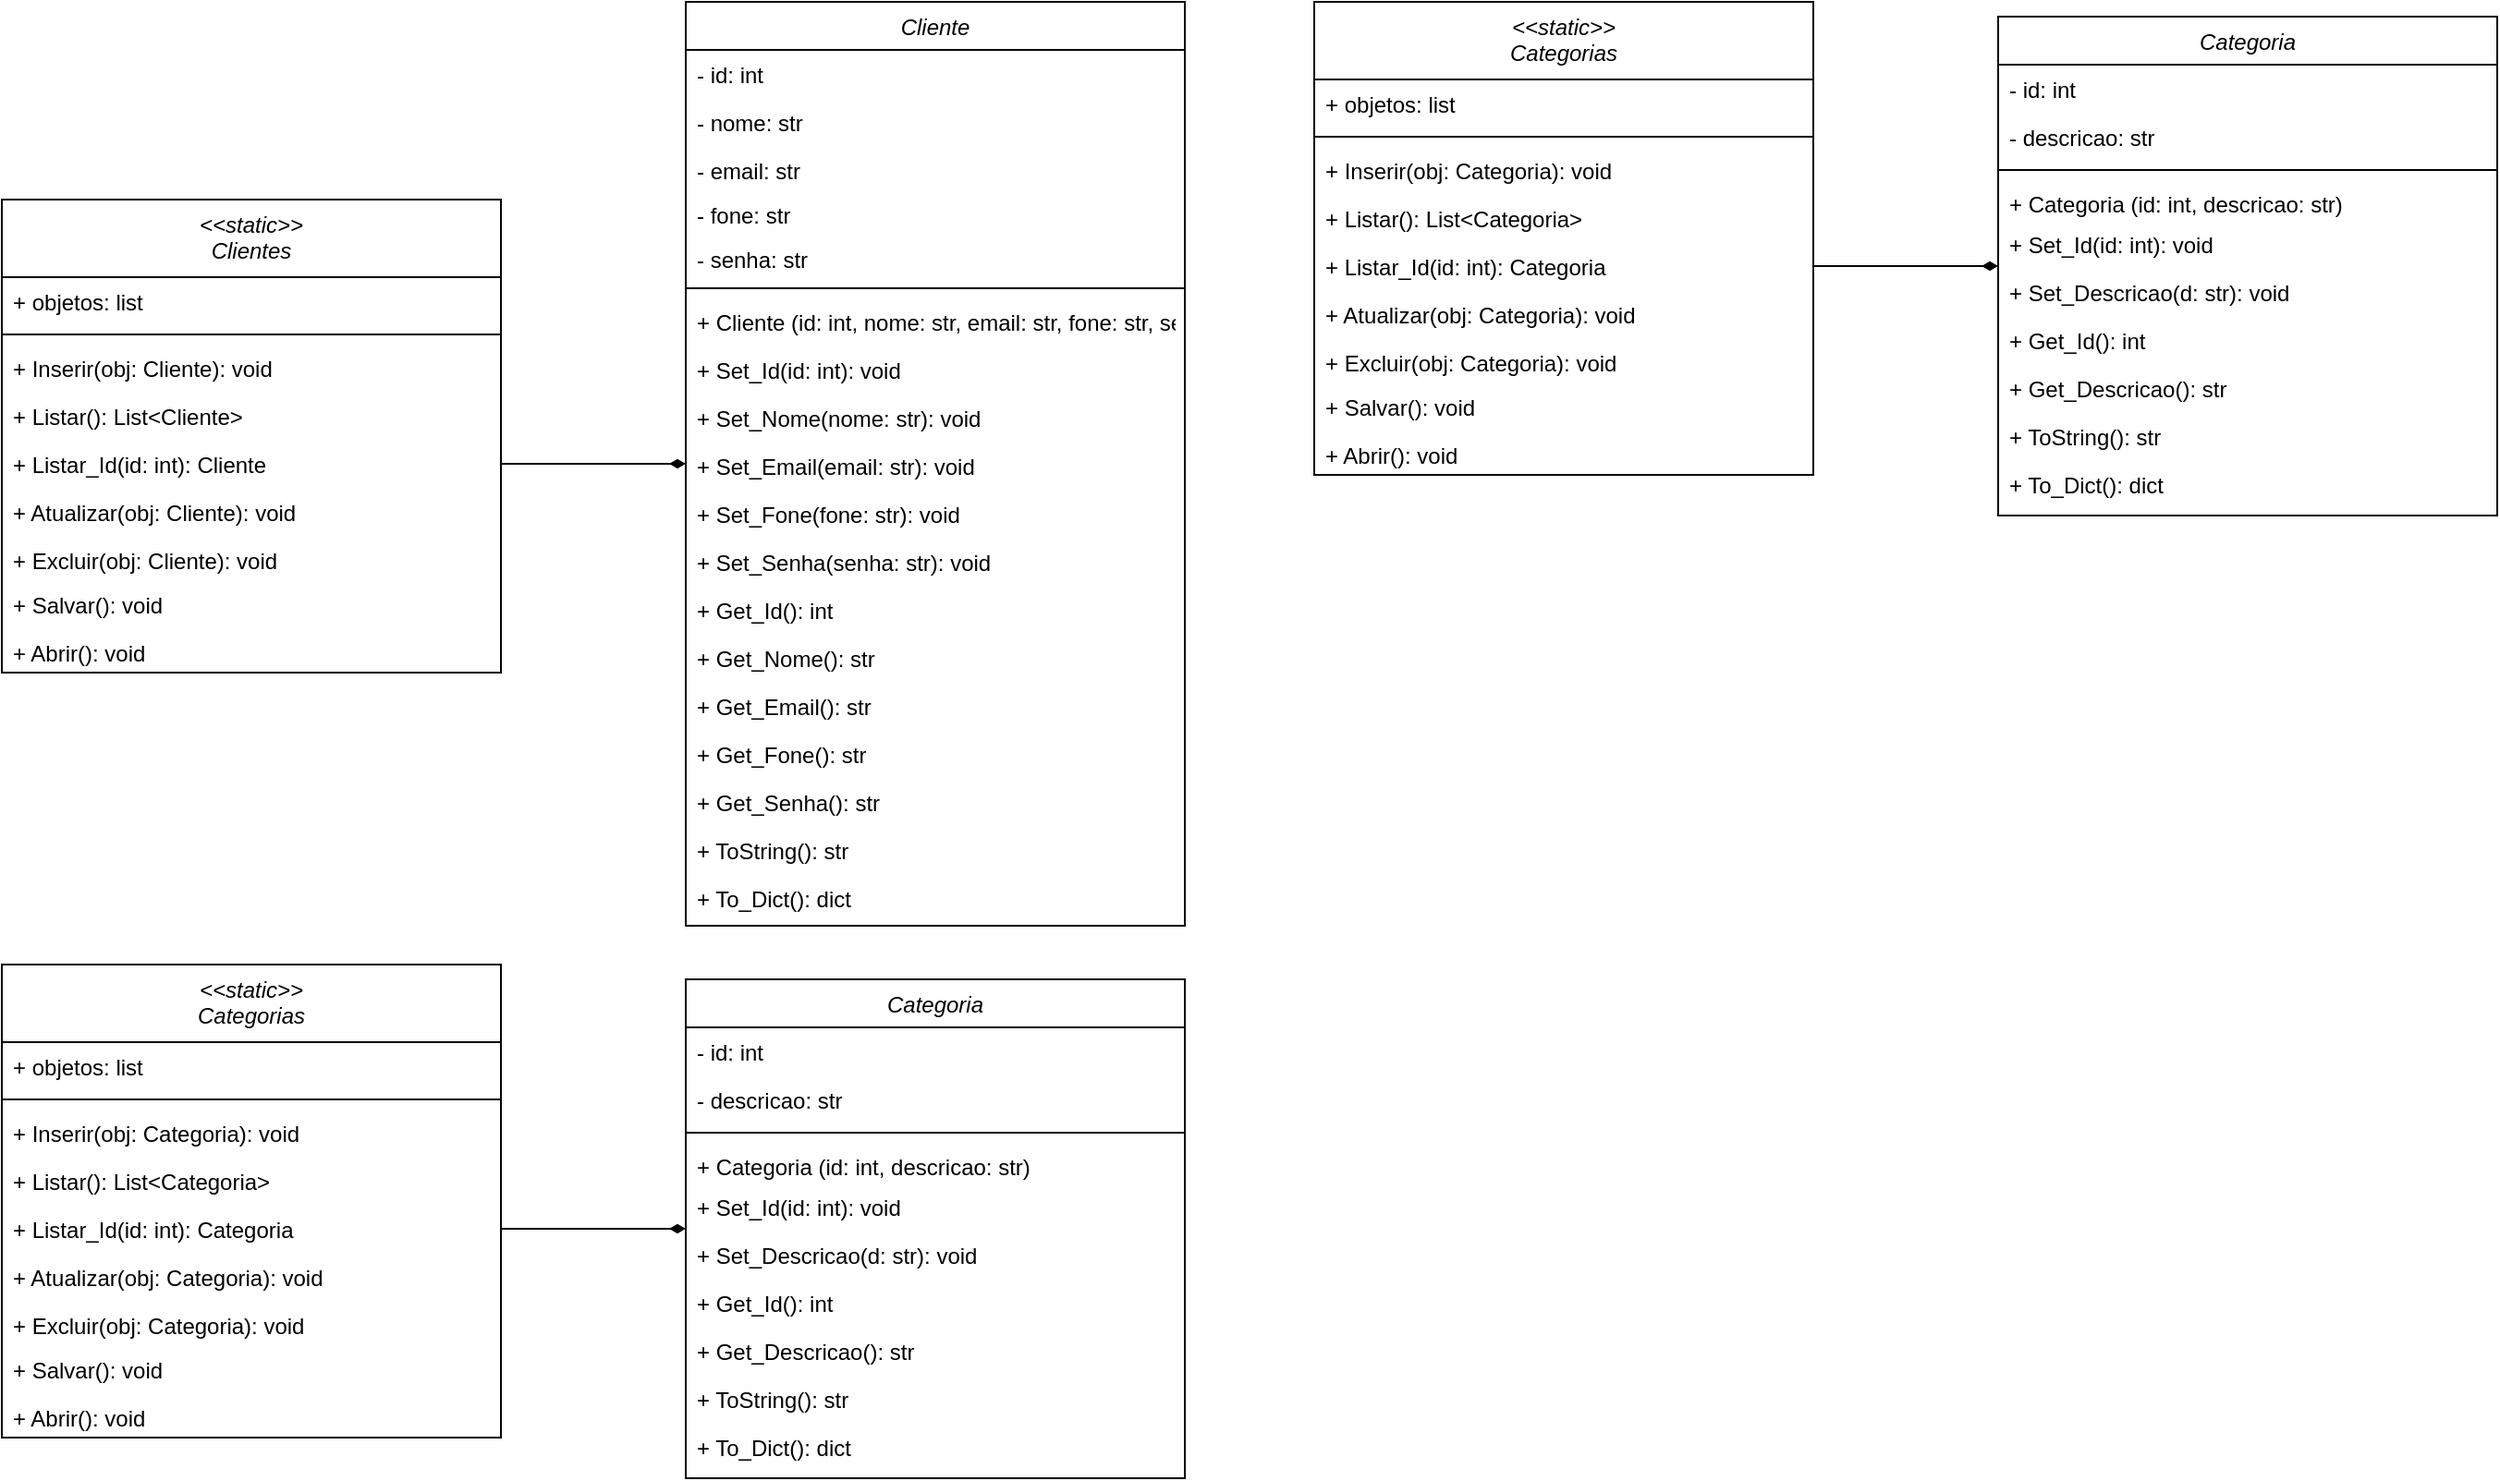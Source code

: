 <mxfile version="25.0.3">
  <diagram id="C5RBs43oDa-KdzZeNtuy" name="Page-1">
    <mxGraphModel dx="1434" dy="785" grid="1" gridSize="10" guides="1" tooltips="1" connect="1" arrows="1" fold="1" page="1" pageScale="1" pageWidth="827" pageHeight="1169" math="0" shadow="0">
      <root>
        <mxCell id="WIyWlLk6GJQsqaUBKTNV-0" />
        <mxCell id="WIyWlLk6GJQsqaUBKTNV-1" parent="WIyWlLk6GJQsqaUBKTNV-0" />
        <mxCell id="zkfFHV4jXpPFQw0GAbJ--0" value="Cliente" style="swimlane;fontStyle=2;align=center;verticalAlign=top;childLayout=stackLayout;horizontal=1;startSize=26;horizontalStack=0;resizeParent=1;resizeLast=0;collapsible=1;marginBottom=0;rounded=0;shadow=0;strokeWidth=1;" parent="WIyWlLk6GJQsqaUBKTNV-1" vertex="1">
          <mxGeometry x="430" y="39" width="270" height="500" as="geometry">
            <mxRectangle x="230" y="140" width="160" height="26" as="alternateBounds" />
          </mxGeometry>
        </mxCell>
        <mxCell id="zkfFHV4jXpPFQw0GAbJ--1" value="- id: int" style="text;align=left;verticalAlign=top;spacingLeft=4;spacingRight=4;overflow=hidden;rotatable=0;points=[[0,0.5],[1,0.5]];portConstraint=eastwest;" parent="zkfFHV4jXpPFQw0GAbJ--0" vertex="1">
          <mxGeometry y="26" width="270" height="26" as="geometry" />
        </mxCell>
        <mxCell id="zkfFHV4jXpPFQw0GAbJ--2" value="- nome: str" style="text;align=left;verticalAlign=top;spacingLeft=4;spacingRight=4;overflow=hidden;rotatable=0;points=[[0,0.5],[1,0.5]];portConstraint=eastwest;rounded=0;shadow=0;html=0;" parent="zkfFHV4jXpPFQw0GAbJ--0" vertex="1">
          <mxGeometry y="52" width="270" height="26" as="geometry" />
        </mxCell>
        <mxCell id="zkfFHV4jXpPFQw0GAbJ--3" value="- email: str" style="text;align=left;verticalAlign=top;spacingLeft=4;spacingRight=4;overflow=hidden;rotatable=0;points=[[0,0.5],[1,0.5]];portConstraint=eastwest;rounded=0;shadow=0;html=0;" parent="zkfFHV4jXpPFQw0GAbJ--0" vertex="1">
          <mxGeometry y="78" width="270" height="24" as="geometry" />
        </mxCell>
        <mxCell id="JbixFuZtRlt0vlySyDat-0" value="- fone: str" style="text;align=left;verticalAlign=top;spacingLeft=4;spacingRight=4;overflow=hidden;rotatable=0;points=[[0,0.5],[1,0.5]];portConstraint=eastwest;rounded=0;shadow=0;html=0;" vertex="1" parent="zkfFHV4jXpPFQw0GAbJ--0">
          <mxGeometry y="102" width="270" height="24" as="geometry" />
        </mxCell>
        <mxCell id="JbixFuZtRlt0vlySyDat-1" value="- senha: str" style="text;align=left;verticalAlign=top;spacingLeft=4;spacingRight=4;overflow=hidden;rotatable=0;points=[[0,0.5],[1,0.5]];portConstraint=eastwest;rounded=0;shadow=0;html=0;" vertex="1" parent="zkfFHV4jXpPFQw0GAbJ--0">
          <mxGeometry y="126" width="270" height="24" as="geometry" />
        </mxCell>
        <mxCell id="zkfFHV4jXpPFQw0GAbJ--4" value="" style="line;html=1;strokeWidth=1;align=left;verticalAlign=middle;spacingTop=-1;spacingLeft=3;spacingRight=3;rotatable=0;labelPosition=right;points=[];portConstraint=eastwest;" parent="zkfFHV4jXpPFQw0GAbJ--0" vertex="1">
          <mxGeometry y="150" width="270" height="10" as="geometry" />
        </mxCell>
        <mxCell id="JbixFuZtRlt0vlySyDat-2" value="+ Cliente (id: int, nome: str, email: str, fone: str, senha: str)" style="text;align=left;verticalAlign=top;spacingLeft=4;spacingRight=4;overflow=hidden;rotatable=0;points=[[0,0.5],[1,0.5]];portConstraint=eastwest;" vertex="1" parent="zkfFHV4jXpPFQw0GAbJ--0">
          <mxGeometry y="160" width="270" height="26" as="geometry" />
        </mxCell>
        <mxCell id="JbixFuZtRlt0vlySyDat-3" value="+ Set_Id(id: int): void" style="text;align=left;verticalAlign=top;spacingLeft=4;spacingRight=4;overflow=hidden;rotatable=0;points=[[0,0.5],[1,0.5]];portConstraint=eastwest;" vertex="1" parent="zkfFHV4jXpPFQw0GAbJ--0">
          <mxGeometry y="186" width="270" height="26" as="geometry" />
        </mxCell>
        <mxCell id="JbixFuZtRlt0vlySyDat-4" value="+ Set_Nome(nome: str): void" style="text;align=left;verticalAlign=top;spacingLeft=4;spacingRight=4;overflow=hidden;rotatable=0;points=[[0,0.5],[1,0.5]];portConstraint=eastwest;" vertex="1" parent="zkfFHV4jXpPFQw0GAbJ--0">
          <mxGeometry y="212" width="270" height="26" as="geometry" />
        </mxCell>
        <mxCell id="JbixFuZtRlt0vlySyDat-5" value="+ Set_Email(email: str): void" style="text;align=left;verticalAlign=top;spacingLeft=4;spacingRight=4;overflow=hidden;rotatable=0;points=[[0,0.5],[1,0.5]];portConstraint=eastwest;" vertex="1" parent="zkfFHV4jXpPFQw0GAbJ--0">
          <mxGeometry y="238" width="270" height="26" as="geometry" />
        </mxCell>
        <mxCell id="JbixFuZtRlt0vlySyDat-6" value="+ Set_Fone(fone: str): void" style="text;align=left;verticalAlign=top;spacingLeft=4;spacingRight=4;overflow=hidden;rotatable=0;points=[[0,0.5],[1,0.5]];portConstraint=eastwest;" vertex="1" parent="zkfFHV4jXpPFQw0GAbJ--0">
          <mxGeometry y="264" width="270" height="26" as="geometry" />
        </mxCell>
        <mxCell id="JbixFuZtRlt0vlySyDat-7" value="+ Set_Senha(senha: str): void" style="text;align=left;verticalAlign=top;spacingLeft=4;spacingRight=4;overflow=hidden;rotatable=0;points=[[0,0.5],[1,0.5]];portConstraint=eastwest;" vertex="1" parent="zkfFHV4jXpPFQw0GAbJ--0">
          <mxGeometry y="290" width="270" height="26" as="geometry" />
        </mxCell>
        <mxCell id="JbixFuZtRlt0vlySyDat-8" value="+ Get_Id(): int" style="text;align=left;verticalAlign=top;spacingLeft=4;spacingRight=4;overflow=hidden;rotatable=0;points=[[0,0.5],[1,0.5]];portConstraint=eastwest;" vertex="1" parent="zkfFHV4jXpPFQw0GAbJ--0">
          <mxGeometry y="316" width="270" height="26" as="geometry" />
        </mxCell>
        <mxCell id="JbixFuZtRlt0vlySyDat-9" value="+ Get_Nome(): str" style="text;align=left;verticalAlign=top;spacingLeft=4;spacingRight=4;overflow=hidden;rotatable=0;points=[[0,0.5],[1,0.5]];portConstraint=eastwest;" vertex="1" parent="zkfFHV4jXpPFQw0GAbJ--0">
          <mxGeometry y="342" width="270" height="26" as="geometry" />
        </mxCell>
        <mxCell id="JbixFuZtRlt0vlySyDat-10" value="+ Get_Email(): str" style="text;align=left;verticalAlign=top;spacingLeft=4;spacingRight=4;overflow=hidden;rotatable=0;points=[[0,0.5],[1,0.5]];portConstraint=eastwest;" vertex="1" parent="zkfFHV4jXpPFQw0GAbJ--0">
          <mxGeometry y="368" width="270" height="26" as="geometry" />
        </mxCell>
        <mxCell id="JbixFuZtRlt0vlySyDat-11" value="+ Get_Fone(): str" style="text;align=left;verticalAlign=top;spacingLeft=4;spacingRight=4;overflow=hidden;rotatable=0;points=[[0,0.5],[1,0.5]];portConstraint=eastwest;" vertex="1" parent="zkfFHV4jXpPFQw0GAbJ--0">
          <mxGeometry y="394" width="270" height="26" as="geometry" />
        </mxCell>
        <mxCell id="JbixFuZtRlt0vlySyDat-12" value="+ Get_Senha(): str" style="text;align=left;verticalAlign=top;spacingLeft=4;spacingRight=4;overflow=hidden;rotatable=0;points=[[0,0.5],[1,0.5]];portConstraint=eastwest;" vertex="1" parent="zkfFHV4jXpPFQw0GAbJ--0">
          <mxGeometry y="420" width="270" height="26" as="geometry" />
        </mxCell>
        <mxCell id="JbixFuZtRlt0vlySyDat-13" value="+ ToString(): str" style="text;align=left;verticalAlign=top;spacingLeft=4;spacingRight=4;overflow=hidden;rotatable=0;points=[[0,0.5],[1,0.5]];portConstraint=eastwest;" vertex="1" parent="zkfFHV4jXpPFQw0GAbJ--0">
          <mxGeometry y="446" width="270" height="26" as="geometry" />
        </mxCell>
        <mxCell id="JbixFuZtRlt0vlySyDat-14" value="+ To_Dict(): dict" style="text;align=left;verticalAlign=top;spacingLeft=4;spacingRight=4;overflow=hidden;rotatable=0;points=[[0,0.5],[1,0.5]];portConstraint=eastwest;" vertex="1" parent="zkfFHV4jXpPFQw0GAbJ--0">
          <mxGeometry y="472" width="270" height="26" as="geometry" />
        </mxCell>
        <mxCell id="JbixFuZtRlt0vlySyDat-16" value="&lt;&lt;static&gt;&gt;&#xa;Clientes" style="swimlane;fontStyle=2;align=center;verticalAlign=top;childLayout=stackLayout;horizontal=1;startSize=42;horizontalStack=0;resizeParent=1;resizeLast=0;collapsible=1;marginBottom=0;rounded=0;shadow=0;strokeWidth=1;" vertex="1" parent="WIyWlLk6GJQsqaUBKTNV-1">
          <mxGeometry x="60" y="146" width="270" height="256" as="geometry">
            <mxRectangle x="230" y="140" width="160" height="26" as="alternateBounds" />
          </mxGeometry>
        </mxCell>
        <mxCell id="JbixFuZtRlt0vlySyDat-17" value="+ objetos: list" style="text;align=left;verticalAlign=top;spacingLeft=4;spacingRight=4;overflow=hidden;rotatable=0;points=[[0,0.5],[1,0.5]];portConstraint=eastwest;" vertex="1" parent="JbixFuZtRlt0vlySyDat-16">
          <mxGeometry y="42" width="270" height="26" as="geometry" />
        </mxCell>
        <mxCell id="JbixFuZtRlt0vlySyDat-22" value="" style="line;html=1;strokeWidth=1;align=left;verticalAlign=middle;spacingTop=-1;spacingLeft=3;spacingRight=3;rotatable=0;labelPosition=right;points=[];portConstraint=eastwest;" vertex="1" parent="JbixFuZtRlt0vlySyDat-16">
          <mxGeometry y="68" width="270" height="10" as="geometry" />
        </mxCell>
        <mxCell id="JbixFuZtRlt0vlySyDat-23" value="+ Inserir(obj: Cliente): void" style="text;align=left;verticalAlign=top;spacingLeft=4;spacingRight=4;overflow=hidden;rotatable=0;points=[[0,0.5],[1,0.5]];portConstraint=eastwest;" vertex="1" parent="JbixFuZtRlt0vlySyDat-16">
          <mxGeometry y="78" width="270" height="26" as="geometry" />
        </mxCell>
        <mxCell id="JbixFuZtRlt0vlySyDat-24" value="+ Listar(): List&lt;Cliente&gt;" style="text;align=left;verticalAlign=top;spacingLeft=4;spacingRight=4;overflow=hidden;rotatable=0;points=[[0,0.5],[1,0.5]];portConstraint=eastwest;" vertex="1" parent="JbixFuZtRlt0vlySyDat-16">
          <mxGeometry y="104" width="270" height="26" as="geometry" />
        </mxCell>
        <mxCell id="JbixFuZtRlt0vlySyDat-25" value="+ Listar_Id(id: int): Cliente " style="text;align=left;verticalAlign=top;spacingLeft=4;spacingRight=4;overflow=hidden;rotatable=0;points=[[0,0.5],[1,0.5]];portConstraint=eastwest;" vertex="1" parent="JbixFuZtRlt0vlySyDat-16">
          <mxGeometry y="130" width="270" height="26" as="geometry" />
        </mxCell>
        <mxCell id="JbixFuZtRlt0vlySyDat-26" value="+ Atualizar(obj: Cliente): void" style="text;align=left;verticalAlign=top;spacingLeft=4;spacingRight=4;overflow=hidden;rotatable=0;points=[[0,0.5],[1,0.5]];portConstraint=eastwest;" vertex="1" parent="JbixFuZtRlt0vlySyDat-16">
          <mxGeometry y="156" width="270" height="26" as="geometry" />
        </mxCell>
        <mxCell id="JbixFuZtRlt0vlySyDat-27" value="+ Excluir(obj: Cliente): void" style="text;align=left;verticalAlign=top;spacingLeft=4;spacingRight=4;overflow=hidden;rotatable=0;points=[[0,0.5],[1,0.5]];portConstraint=eastwest;" vertex="1" parent="JbixFuZtRlt0vlySyDat-16">
          <mxGeometry y="182" width="270" height="24" as="geometry" />
        </mxCell>
        <mxCell id="JbixFuZtRlt0vlySyDat-28" value="+ Salvar(): void" style="text;align=left;verticalAlign=top;spacingLeft=4;spacingRight=4;overflow=hidden;rotatable=0;points=[[0,0.5],[1,0.5]];portConstraint=eastwest;" vertex="1" parent="JbixFuZtRlt0vlySyDat-16">
          <mxGeometry y="206" width="270" height="26" as="geometry" />
        </mxCell>
        <mxCell id="JbixFuZtRlt0vlySyDat-29" value="+ Abrir(): void" style="text;align=left;verticalAlign=top;spacingLeft=4;spacingRight=4;overflow=hidden;rotatable=0;points=[[0,0.5],[1,0.5]];portConstraint=eastwest;" vertex="1" parent="JbixFuZtRlt0vlySyDat-16">
          <mxGeometry y="232" width="270" height="24" as="geometry" />
        </mxCell>
        <mxCell id="JbixFuZtRlt0vlySyDat-36" style="edgeStyle=orthogonalEdgeStyle;rounded=0;orthogonalLoop=1;jettySize=auto;html=1;exitX=1;exitY=0.5;exitDx=0;exitDy=0;entryX=0;entryY=0.5;entryDx=0;entryDy=0;endArrow=diamondThin;endFill=1;" edge="1" parent="WIyWlLk6GJQsqaUBKTNV-1" source="JbixFuZtRlt0vlySyDat-25" target="zkfFHV4jXpPFQw0GAbJ--0">
          <mxGeometry relative="1" as="geometry" />
        </mxCell>
        <mxCell id="JbixFuZtRlt0vlySyDat-38" value="Categoria" style="swimlane;fontStyle=2;align=center;verticalAlign=top;childLayout=stackLayout;horizontal=1;startSize=26;horizontalStack=0;resizeParent=1;resizeLast=0;collapsible=1;marginBottom=0;rounded=0;shadow=0;strokeWidth=1;" vertex="1" parent="WIyWlLk6GJQsqaUBKTNV-1">
          <mxGeometry x="430" y="568" width="270" height="270" as="geometry">
            <mxRectangle x="230" y="140" width="160" height="26" as="alternateBounds" />
          </mxGeometry>
        </mxCell>
        <mxCell id="JbixFuZtRlt0vlySyDat-39" value="- id: int" style="text;align=left;verticalAlign=top;spacingLeft=4;spacingRight=4;overflow=hidden;rotatable=0;points=[[0,0.5],[1,0.5]];portConstraint=eastwest;" vertex="1" parent="JbixFuZtRlt0vlySyDat-38">
          <mxGeometry y="26" width="270" height="26" as="geometry" />
        </mxCell>
        <mxCell id="JbixFuZtRlt0vlySyDat-40" value="- descricao: str" style="text;align=left;verticalAlign=top;spacingLeft=4;spacingRight=4;overflow=hidden;rotatable=0;points=[[0,0.5],[1,0.5]];portConstraint=eastwest;rounded=0;shadow=0;html=0;" vertex="1" parent="JbixFuZtRlt0vlySyDat-38">
          <mxGeometry y="52" width="270" height="26" as="geometry" />
        </mxCell>
        <mxCell id="JbixFuZtRlt0vlySyDat-44" value="" style="line;html=1;strokeWidth=1;align=left;verticalAlign=middle;spacingTop=-1;spacingLeft=3;spacingRight=3;rotatable=0;labelPosition=right;points=[];portConstraint=eastwest;" vertex="1" parent="JbixFuZtRlt0vlySyDat-38">
          <mxGeometry y="78" width="270" height="10" as="geometry" />
        </mxCell>
        <mxCell id="JbixFuZtRlt0vlySyDat-45" value="+ Categoria (id: int, descricao: str)" style="text;align=left;verticalAlign=top;spacingLeft=4;spacingRight=4;overflow=hidden;rotatable=0;points=[[0,0.5],[1,0.5]];portConstraint=eastwest;" vertex="1" parent="JbixFuZtRlt0vlySyDat-38">
          <mxGeometry y="88" width="270" height="22" as="geometry" />
        </mxCell>
        <mxCell id="JbixFuZtRlt0vlySyDat-46" value="+ Set_Id(id: int): void" style="text;align=left;verticalAlign=top;spacingLeft=4;spacingRight=4;overflow=hidden;rotatable=0;points=[[0,0.5],[1,0.5]];portConstraint=eastwest;" vertex="1" parent="JbixFuZtRlt0vlySyDat-38">
          <mxGeometry y="110" width="270" height="26" as="geometry" />
        </mxCell>
        <mxCell id="JbixFuZtRlt0vlySyDat-47" value="+ Set_Descricao(d: str): void" style="text;align=left;verticalAlign=top;spacingLeft=4;spacingRight=4;overflow=hidden;rotatable=0;points=[[0,0.5],[1,0.5]];portConstraint=eastwest;" vertex="1" parent="JbixFuZtRlt0vlySyDat-38">
          <mxGeometry y="136" width="270" height="26" as="geometry" />
        </mxCell>
        <mxCell id="JbixFuZtRlt0vlySyDat-51" value="+ Get_Id(): int" style="text;align=left;verticalAlign=top;spacingLeft=4;spacingRight=4;overflow=hidden;rotatable=0;points=[[0,0.5],[1,0.5]];portConstraint=eastwest;" vertex="1" parent="JbixFuZtRlt0vlySyDat-38">
          <mxGeometry y="162" width="270" height="26" as="geometry" />
        </mxCell>
        <mxCell id="JbixFuZtRlt0vlySyDat-52" value="+ Get_Descricao(): str" style="text;align=left;verticalAlign=top;spacingLeft=4;spacingRight=4;overflow=hidden;rotatable=0;points=[[0,0.5],[1,0.5]];portConstraint=eastwest;" vertex="1" parent="JbixFuZtRlt0vlySyDat-38">
          <mxGeometry y="188" width="270" height="26" as="geometry" />
        </mxCell>
        <mxCell id="JbixFuZtRlt0vlySyDat-56" value="+ ToString(): str" style="text;align=left;verticalAlign=top;spacingLeft=4;spacingRight=4;overflow=hidden;rotatable=0;points=[[0,0.5],[1,0.5]];portConstraint=eastwest;" vertex="1" parent="JbixFuZtRlt0vlySyDat-38">
          <mxGeometry y="214" width="270" height="26" as="geometry" />
        </mxCell>
        <mxCell id="JbixFuZtRlt0vlySyDat-57" value="+ To_Dict(): dict" style="text;align=left;verticalAlign=top;spacingLeft=4;spacingRight=4;overflow=hidden;rotatable=0;points=[[0,0.5],[1,0.5]];portConstraint=eastwest;" vertex="1" parent="JbixFuZtRlt0vlySyDat-38">
          <mxGeometry y="240" width="270" height="26" as="geometry" />
        </mxCell>
        <mxCell id="JbixFuZtRlt0vlySyDat-58" value="&lt;&lt;static&gt;&gt;&#xa;Categorias" style="swimlane;fontStyle=2;align=center;verticalAlign=top;childLayout=stackLayout;horizontal=1;startSize=42;horizontalStack=0;resizeParent=1;resizeLast=0;collapsible=1;marginBottom=0;rounded=0;shadow=0;strokeWidth=1;" vertex="1" parent="WIyWlLk6GJQsqaUBKTNV-1">
          <mxGeometry x="60" y="560" width="270" height="256" as="geometry">
            <mxRectangle x="230" y="140" width="160" height="26" as="alternateBounds" />
          </mxGeometry>
        </mxCell>
        <mxCell id="JbixFuZtRlt0vlySyDat-59" value="+ objetos: list" style="text;align=left;verticalAlign=top;spacingLeft=4;spacingRight=4;overflow=hidden;rotatable=0;points=[[0,0.5],[1,0.5]];portConstraint=eastwest;" vertex="1" parent="JbixFuZtRlt0vlySyDat-58">
          <mxGeometry y="42" width="270" height="26" as="geometry" />
        </mxCell>
        <mxCell id="JbixFuZtRlt0vlySyDat-60" value="" style="line;html=1;strokeWidth=1;align=left;verticalAlign=middle;spacingTop=-1;spacingLeft=3;spacingRight=3;rotatable=0;labelPosition=right;points=[];portConstraint=eastwest;" vertex="1" parent="JbixFuZtRlt0vlySyDat-58">
          <mxGeometry y="68" width="270" height="10" as="geometry" />
        </mxCell>
        <mxCell id="JbixFuZtRlt0vlySyDat-61" value="+ Inserir(obj: Categoria): void" style="text;align=left;verticalAlign=top;spacingLeft=4;spacingRight=4;overflow=hidden;rotatable=0;points=[[0,0.5],[1,0.5]];portConstraint=eastwest;" vertex="1" parent="JbixFuZtRlt0vlySyDat-58">
          <mxGeometry y="78" width="270" height="26" as="geometry" />
        </mxCell>
        <mxCell id="JbixFuZtRlt0vlySyDat-62" value="+ Listar(): List&lt;Categoria&gt;" style="text;align=left;verticalAlign=top;spacingLeft=4;spacingRight=4;overflow=hidden;rotatable=0;points=[[0,0.5],[1,0.5]];portConstraint=eastwest;" vertex="1" parent="JbixFuZtRlt0vlySyDat-58">
          <mxGeometry y="104" width="270" height="26" as="geometry" />
        </mxCell>
        <mxCell id="JbixFuZtRlt0vlySyDat-63" value="+ Listar_Id(id: int): Categoria" style="text;align=left;verticalAlign=top;spacingLeft=4;spacingRight=4;overflow=hidden;rotatable=0;points=[[0,0.5],[1,0.5]];portConstraint=eastwest;" vertex="1" parent="JbixFuZtRlt0vlySyDat-58">
          <mxGeometry y="130" width="270" height="26" as="geometry" />
        </mxCell>
        <mxCell id="JbixFuZtRlt0vlySyDat-64" value="+ Atualizar(obj: Categoria): void" style="text;align=left;verticalAlign=top;spacingLeft=4;spacingRight=4;overflow=hidden;rotatable=0;points=[[0,0.5],[1,0.5]];portConstraint=eastwest;" vertex="1" parent="JbixFuZtRlt0vlySyDat-58">
          <mxGeometry y="156" width="270" height="26" as="geometry" />
        </mxCell>
        <mxCell id="JbixFuZtRlt0vlySyDat-65" value="+ Excluir(obj: Categoria): void" style="text;align=left;verticalAlign=top;spacingLeft=4;spacingRight=4;overflow=hidden;rotatable=0;points=[[0,0.5],[1,0.5]];portConstraint=eastwest;" vertex="1" parent="JbixFuZtRlt0vlySyDat-58">
          <mxGeometry y="182" width="270" height="24" as="geometry" />
        </mxCell>
        <mxCell id="JbixFuZtRlt0vlySyDat-66" value="+ Salvar(): void" style="text;align=left;verticalAlign=top;spacingLeft=4;spacingRight=4;overflow=hidden;rotatable=0;points=[[0,0.5],[1,0.5]];portConstraint=eastwest;" vertex="1" parent="JbixFuZtRlt0vlySyDat-58">
          <mxGeometry y="206" width="270" height="26" as="geometry" />
        </mxCell>
        <mxCell id="JbixFuZtRlt0vlySyDat-67" value="+ Abrir(): void" style="text;align=left;verticalAlign=top;spacingLeft=4;spacingRight=4;overflow=hidden;rotatable=0;points=[[0,0.5],[1,0.5]];portConstraint=eastwest;" vertex="1" parent="JbixFuZtRlt0vlySyDat-58">
          <mxGeometry y="232" width="270" height="24" as="geometry" />
        </mxCell>
        <mxCell id="JbixFuZtRlt0vlySyDat-68" style="edgeStyle=orthogonalEdgeStyle;rounded=0;orthogonalLoop=1;jettySize=auto;html=1;exitX=1;exitY=0.5;exitDx=0;exitDy=0;entryX=0;entryY=0.5;entryDx=0;entryDy=0;endArrow=diamondThin;endFill=1;" edge="1" parent="WIyWlLk6GJQsqaUBKTNV-1" source="JbixFuZtRlt0vlySyDat-63" target="JbixFuZtRlt0vlySyDat-38">
          <mxGeometry relative="1" as="geometry" />
        </mxCell>
        <mxCell id="JbixFuZtRlt0vlySyDat-71" value="Categoria" style="swimlane;fontStyle=2;align=center;verticalAlign=top;childLayout=stackLayout;horizontal=1;startSize=26;horizontalStack=0;resizeParent=1;resizeLast=0;collapsible=1;marginBottom=0;rounded=0;shadow=0;strokeWidth=1;" vertex="1" parent="WIyWlLk6GJQsqaUBKTNV-1">
          <mxGeometry x="1140" y="47" width="270" height="270" as="geometry">
            <mxRectangle x="230" y="140" width="160" height="26" as="alternateBounds" />
          </mxGeometry>
        </mxCell>
        <mxCell id="JbixFuZtRlt0vlySyDat-72" value="- id: int" style="text;align=left;verticalAlign=top;spacingLeft=4;spacingRight=4;overflow=hidden;rotatable=0;points=[[0,0.5],[1,0.5]];portConstraint=eastwest;" vertex="1" parent="JbixFuZtRlt0vlySyDat-71">
          <mxGeometry y="26" width="270" height="26" as="geometry" />
        </mxCell>
        <mxCell id="JbixFuZtRlt0vlySyDat-73" value="- descricao: str" style="text;align=left;verticalAlign=top;spacingLeft=4;spacingRight=4;overflow=hidden;rotatable=0;points=[[0,0.5],[1,0.5]];portConstraint=eastwest;rounded=0;shadow=0;html=0;" vertex="1" parent="JbixFuZtRlt0vlySyDat-71">
          <mxGeometry y="52" width="270" height="26" as="geometry" />
        </mxCell>
        <mxCell id="JbixFuZtRlt0vlySyDat-74" value="" style="line;html=1;strokeWidth=1;align=left;verticalAlign=middle;spacingTop=-1;spacingLeft=3;spacingRight=3;rotatable=0;labelPosition=right;points=[];portConstraint=eastwest;" vertex="1" parent="JbixFuZtRlt0vlySyDat-71">
          <mxGeometry y="78" width="270" height="10" as="geometry" />
        </mxCell>
        <mxCell id="JbixFuZtRlt0vlySyDat-75" value="+ Categoria (id: int, descricao: str)" style="text;align=left;verticalAlign=top;spacingLeft=4;spacingRight=4;overflow=hidden;rotatable=0;points=[[0,0.5],[1,0.5]];portConstraint=eastwest;" vertex="1" parent="JbixFuZtRlt0vlySyDat-71">
          <mxGeometry y="88" width="270" height="22" as="geometry" />
        </mxCell>
        <mxCell id="JbixFuZtRlt0vlySyDat-76" value="+ Set_Id(id: int): void" style="text;align=left;verticalAlign=top;spacingLeft=4;spacingRight=4;overflow=hidden;rotatable=0;points=[[0,0.5],[1,0.5]];portConstraint=eastwest;" vertex="1" parent="JbixFuZtRlt0vlySyDat-71">
          <mxGeometry y="110" width="270" height="26" as="geometry" />
        </mxCell>
        <mxCell id="JbixFuZtRlt0vlySyDat-77" value="+ Set_Descricao(d: str): void" style="text;align=left;verticalAlign=top;spacingLeft=4;spacingRight=4;overflow=hidden;rotatable=0;points=[[0,0.5],[1,0.5]];portConstraint=eastwest;" vertex="1" parent="JbixFuZtRlt0vlySyDat-71">
          <mxGeometry y="136" width="270" height="26" as="geometry" />
        </mxCell>
        <mxCell id="JbixFuZtRlt0vlySyDat-78" value="+ Get_Id(): int" style="text;align=left;verticalAlign=top;spacingLeft=4;spacingRight=4;overflow=hidden;rotatable=0;points=[[0,0.5],[1,0.5]];portConstraint=eastwest;" vertex="1" parent="JbixFuZtRlt0vlySyDat-71">
          <mxGeometry y="162" width="270" height="26" as="geometry" />
        </mxCell>
        <mxCell id="JbixFuZtRlt0vlySyDat-79" value="+ Get_Descricao(): str" style="text;align=left;verticalAlign=top;spacingLeft=4;spacingRight=4;overflow=hidden;rotatable=0;points=[[0,0.5],[1,0.5]];portConstraint=eastwest;" vertex="1" parent="JbixFuZtRlt0vlySyDat-71">
          <mxGeometry y="188" width="270" height="26" as="geometry" />
        </mxCell>
        <mxCell id="JbixFuZtRlt0vlySyDat-80" value="+ ToString(): str" style="text;align=left;verticalAlign=top;spacingLeft=4;spacingRight=4;overflow=hidden;rotatable=0;points=[[0,0.5],[1,0.5]];portConstraint=eastwest;" vertex="1" parent="JbixFuZtRlt0vlySyDat-71">
          <mxGeometry y="214" width="270" height="26" as="geometry" />
        </mxCell>
        <mxCell id="JbixFuZtRlt0vlySyDat-81" value="+ To_Dict(): dict" style="text;align=left;verticalAlign=top;spacingLeft=4;spacingRight=4;overflow=hidden;rotatable=0;points=[[0,0.5],[1,0.5]];portConstraint=eastwest;" vertex="1" parent="JbixFuZtRlt0vlySyDat-71">
          <mxGeometry y="240" width="270" height="26" as="geometry" />
        </mxCell>
        <mxCell id="JbixFuZtRlt0vlySyDat-82" value="&lt;&lt;static&gt;&gt;&#xa;Categorias" style="swimlane;fontStyle=2;align=center;verticalAlign=top;childLayout=stackLayout;horizontal=1;startSize=42;horizontalStack=0;resizeParent=1;resizeLast=0;collapsible=1;marginBottom=0;rounded=0;shadow=0;strokeWidth=1;" vertex="1" parent="WIyWlLk6GJQsqaUBKTNV-1">
          <mxGeometry x="770" y="39" width="270" height="256" as="geometry">
            <mxRectangle x="230" y="140" width="160" height="26" as="alternateBounds" />
          </mxGeometry>
        </mxCell>
        <mxCell id="JbixFuZtRlt0vlySyDat-83" value="+ objetos: list" style="text;align=left;verticalAlign=top;spacingLeft=4;spacingRight=4;overflow=hidden;rotatable=0;points=[[0,0.5],[1,0.5]];portConstraint=eastwest;" vertex="1" parent="JbixFuZtRlt0vlySyDat-82">
          <mxGeometry y="42" width="270" height="26" as="geometry" />
        </mxCell>
        <mxCell id="JbixFuZtRlt0vlySyDat-84" value="" style="line;html=1;strokeWidth=1;align=left;verticalAlign=middle;spacingTop=-1;spacingLeft=3;spacingRight=3;rotatable=0;labelPosition=right;points=[];portConstraint=eastwest;" vertex="1" parent="JbixFuZtRlt0vlySyDat-82">
          <mxGeometry y="68" width="270" height="10" as="geometry" />
        </mxCell>
        <mxCell id="JbixFuZtRlt0vlySyDat-85" value="+ Inserir(obj: Categoria): void" style="text;align=left;verticalAlign=top;spacingLeft=4;spacingRight=4;overflow=hidden;rotatable=0;points=[[0,0.5],[1,0.5]];portConstraint=eastwest;" vertex="1" parent="JbixFuZtRlt0vlySyDat-82">
          <mxGeometry y="78" width="270" height="26" as="geometry" />
        </mxCell>
        <mxCell id="JbixFuZtRlt0vlySyDat-86" value="+ Listar(): List&lt;Categoria&gt;" style="text;align=left;verticalAlign=top;spacingLeft=4;spacingRight=4;overflow=hidden;rotatable=0;points=[[0,0.5],[1,0.5]];portConstraint=eastwest;" vertex="1" parent="JbixFuZtRlt0vlySyDat-82">
          <mxGeometry y="104" width="270" height="26" as="geometry" />
        </mxCell>
        <mxCell id="JbixFuZtRlt0vlySyDat-87" value="+ Listar_Id(id: int): Categoria" style="text;align=left;verticalAlign=top;spacingLeft=4;spacingRight=4;overflow=hidden;rotatable=0;points=[[0,0.5],[1,0.5]];portConstraint=eastwest;" vertex="1" parent="JbixFuZtRlt0vlySyDat-82">
          <mxGeometry y="130" width="270" height="26" as="geometry" />
        </mxCell>
        <mxCell id="JbixFuZtRlt0vlySyDat-88" value="+ Atualizar(obj: Categoria): void" style="text;align=left;verticalAlign=top;spacingLeft=4;spacingRight=4;overflow=hidden;rotatable=0;points=[[0,0.5],[1,0.5]];portConstraint=eastwest;" vertex="1" parent="JbixFuZtRlt0vlySyDat-82">
          <mxGeometry y="156" width="270" height="26" as="geometry" />
        </mxCell>
        <mxCell id="JbixFuZtRlt0vlySyDat-89" value="+ Excluir(obj: Categoria): void" style="text;align=left;verticalAlign=top;spacingLeft=4;spacingRight=4;overflow=hidden;rotatable=0;points=[[0,0.5],[1,0.5]];portConstraint=eastwest;" vertex="1" parent="JbixFuZtRlt0vlySyDat-82">
          <mxGeometry y="182" width="270" height="24" as="geometry" />
        </mxCell>
        <mxCell id="JbixFuZtRlt0vlySyDat-90" value="+ Salvar(): void" style="text;align=left;verticalAlign=top;spacingLeft=4;spacingRight=4;overflow=hidden;rotatable=0;points=[[0,0.5],[1,0.5]];portConstraint=eastwest;" vertex="1" parent="JbixFuZtRlt0vlySyDat-82">
          <mxGeometry y="206" width="270" height="26" as="geometry" />
        </mxCell>
        <mxCell id="JbixFuZtRlt0vlySyDat-91" value="+ Abrir(): void" style="text;align=left;verticalAlign=top;spacingLeft=4;spacingRight=4;overflow=hidden;rotatable=0;points=[[0,0.5],[1,0.5]];portConstraint=eastwest;" vertex="1" parent="JbixFuZtRlt0vlySyDat-82">
          <mxGeometry y="232" width="270" height="24" as="geometry" />
        </mxCell>
        <mxCell id="JbixFuZtRlt0vlySyDat-92" style="edgeStyle=orthogonalEdgeStyle;rounded=0;orthogonalLoop=1;jettySize=auto;html=1;exitX=1;exitY=0.5;exitDx=0;exitDy=0;entryX=0;entryY=0.5;entryDx=0;entryDy=0;endArrow=diamondThin;endFill=1;" edge="1" parent="WIyWlLk6GJQsqaUBKTNV-1" source="JbixFuZtRlt0vlySyDat-87" target="JbixFuZtRlt0vlySyDat-71">
          <mxGeometry relative="1" as="geometry" />
        </mxCell>
      </root>
    </mxGraphModel>
  </diagram>
</mxfile>
